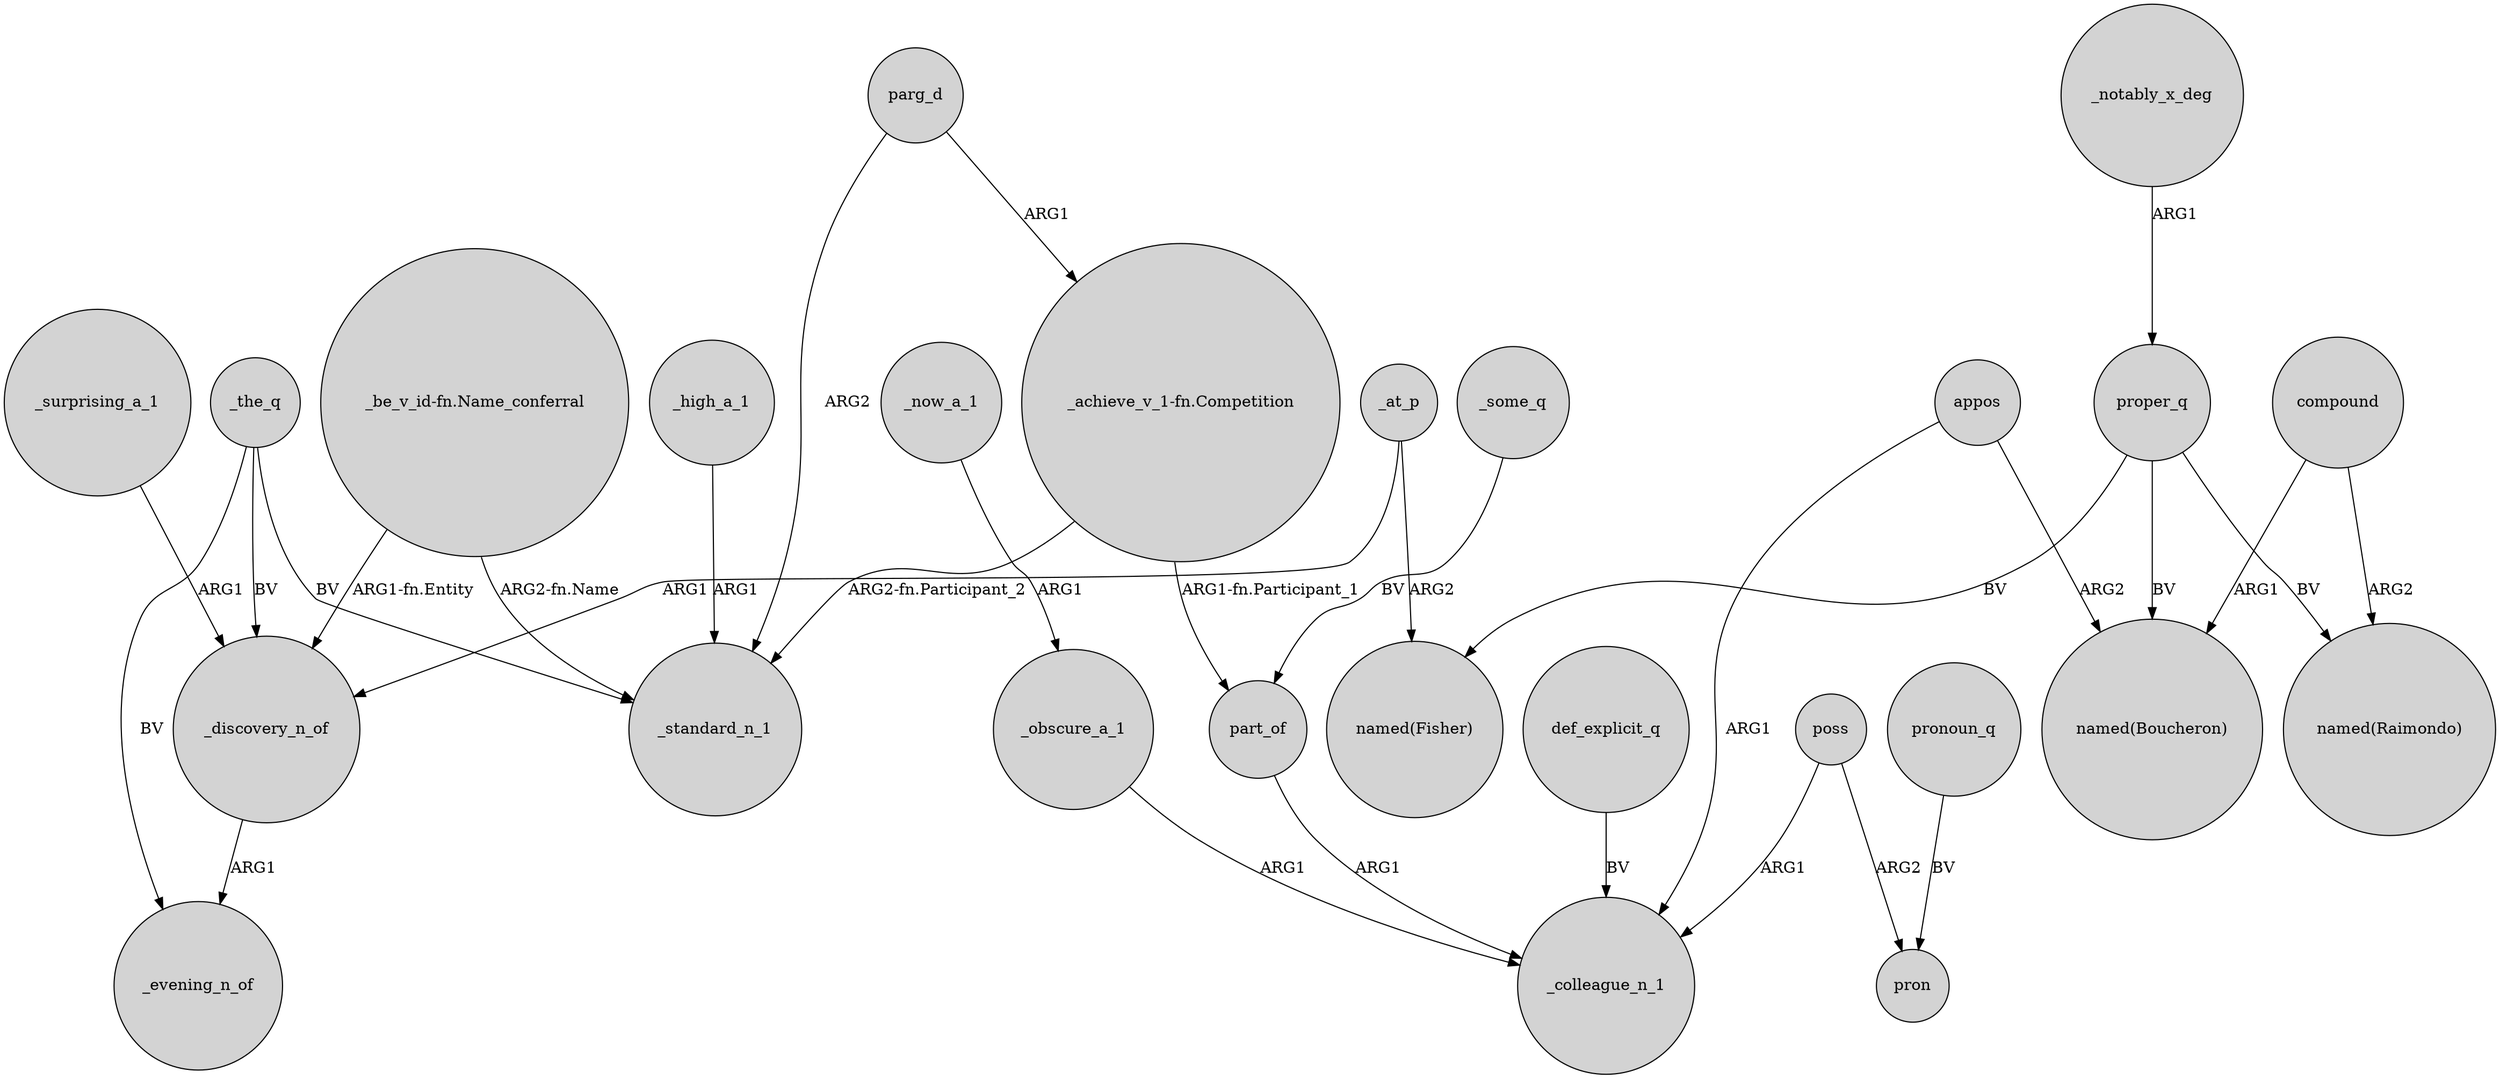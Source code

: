 digraph {
	node [shape=circle style=filled]
	_surprising_a_1 -> _discovery_n_of [label=ARG1]
	_now_a_1 -> _obscure_a_1 [label=ARG1]
	_at_p -> _discovery_n_of [label=ARG1]
	_the_q -> _standard_n_1 [label=BV]
	_notably_x_deg -> proper_q [label=ARG1]
	compound -> "named(Boucheron)" [label=ARG1]
	parg_d -> _standard_n_1 [label=ARG2]
	_discovery_n_of -> _evening_n_of [label=ARG1]
	def_explicit_q -> _colleague_n_1 [label=BV]
	proper_q -> "named(Boucheron)" [label=BV]
	compound -> "named(Raimondo)" [label=ARG2]
	poss -> _colleague_n_1 [label=ARG1]
	appos -> "named(Boucheron)" [label=ARG2]
	proper_q -> "named(Raimondo)" [label=BV]
	pronoun_q -> pron [label=BV]
	poss -> pron [label=ARG2]
	_at_p -> "named(Fisher)" [label=ARG2]
	appos -> _colleague_n_1 [label=ARG1]
	part_of -> _colleague_n_1 [label=ARG1]
	"_achieve_v_1-fn.Competition" -> part_of [label="ARG1-fn.Participant_1"]
	proper_q -> "named(Fisher)" [label=BV]
	_some_q -> part_of [label=BV]
	"_achieve_v_1-fn.Competition" -> _standard_n_1 [label="ARG2-fn.Participant_2"]
	_the_q -> _discovery_n_of [label=BV]
	_the_q -> _evening_n_of [label=BV]
	_high_a_1 -> _standard_n_1 [label=ARG1]
	parg_d -> "_achieve_v_1-fn.Competition" [label=ARG1]
	"_be_v_id-fn.Name_conferral" -> _discovery_n_of [label="ARG1-fn.Entity"]
	"_be_v_id-fn.Name_conferral" -> _standard_n_1 [label="ARG2-fn.Name"]
	_obscure_a_1 -> _colleague_n_1 [label=ARG1]
}

